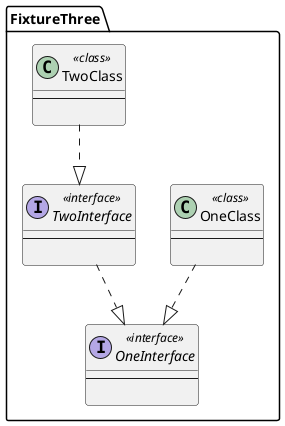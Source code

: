 @startuml
namespace FixtureThree {
  interface OneInterface << interface >> {
    --

  }
  interface TwoInterface << interface >> {
    --

  }
  class OneClass << class >> {
    --

  }
  class TwoClass << class >> {
    --

  }
}
FixtureThree.TwoInterface ..|> FixtureThree.OneInterface
FixtureThree.OneClass ..|> FixtureThree.OneInterface
FixtureThree.TwoClass ..|> FixtureThree.TwoInterface
@enduml
